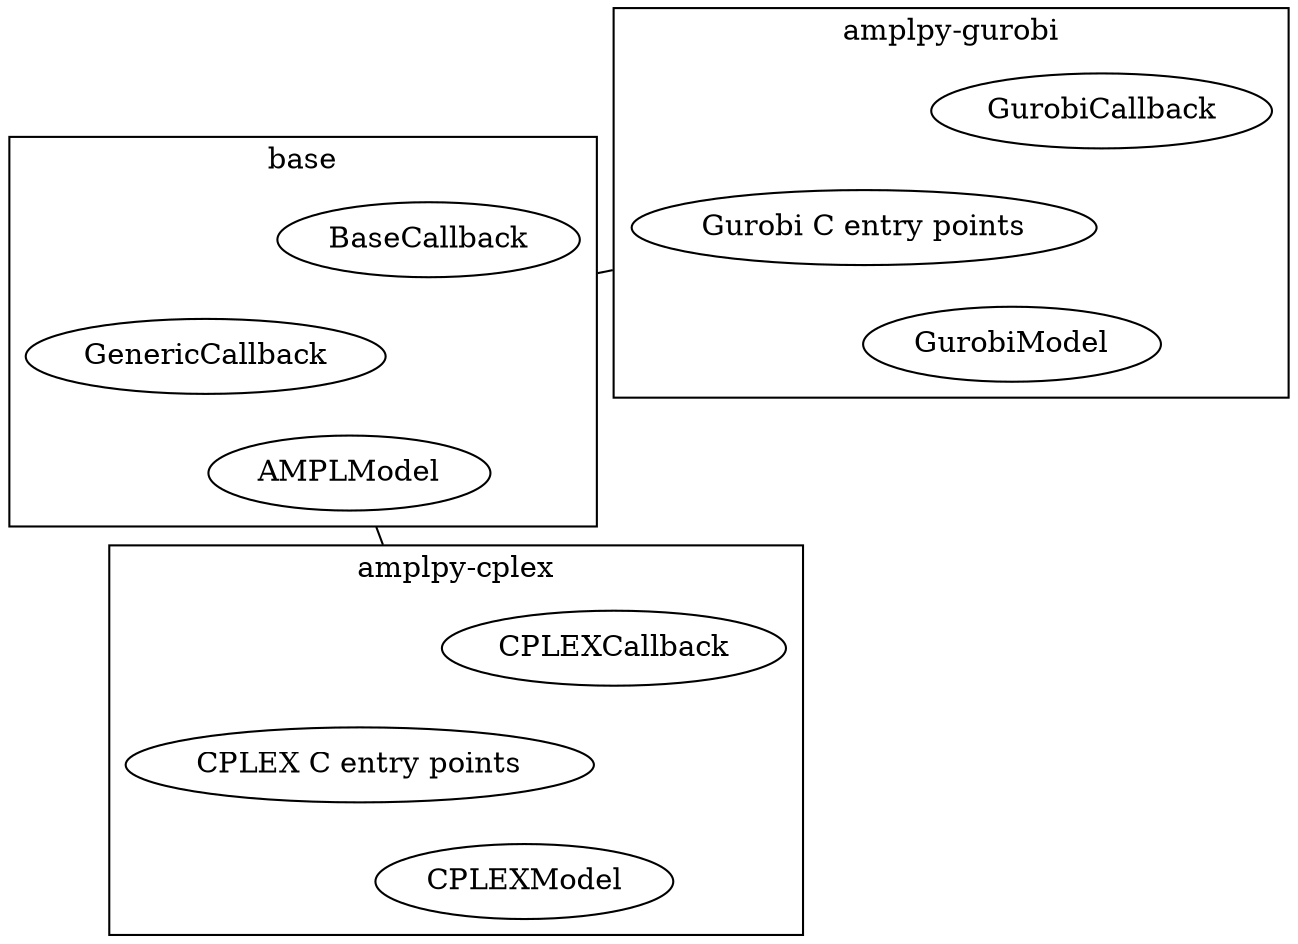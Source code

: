 graph G {
    size="10,10"
  layout=fdp
  subgraph clusterBase {
    label="base"
    AMPLModel BaseCallback GenericCallback;
  }
  subgraph clusterGurobi {
      label="amplpy-gurobi" 
      GurobiModel  GurobiCallback "Gurobi C entry points"
    }
  subgraph clusterCplex {
      label="amplpy-cplex" 
    CPLEXModel CPLEXCallback "CPLEX C entry points"
  }

  clusterBase -- clusterGurobi
  clusterBase -- clusterCplex
}